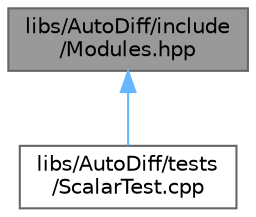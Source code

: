 digraph "libs/AutoDiff/include/Modules.hpp"
{
 // LATEX_PDF_SIZE
  bgcolor="transparent";
  edge [fontname=Helvetica,fontsize=10,labelfontname=Helvetica,labelfontsize=10];
  node [fontname=Helvetica,fontsize=10,shape=box,height=0.2,width=0.4];
  Node1 [id="Node000001",label="libs/AutoDiff/include\l/Modules.hpp",height=0.2,width=0.4,color="gray40", fillcolor="grey60", style="filled", fontcolor="black",tooltip=" "];
  Node1 -> Node2 [id="edge1_Node000001_Node000002",dir="back",color="steelblue1",style="solid",tooltip=" "];
  Node2 [id="Node000002",label="libs/AutoDiff/tests\l/ScalarTest.cpp",height=0.2,width=0.4,color="grey40", fillcolor="white", style="filled",URL="$ScalarTest_8cpp.html",tooltip=" "];
}
